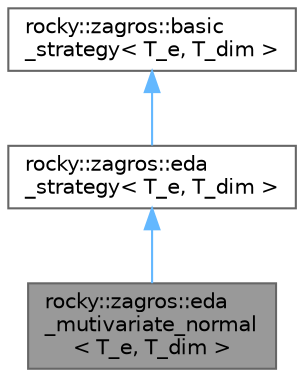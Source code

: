 digraph "rocky::zagros::eda_mutivariate_normal&lt; T_e, T_dim &gt;"
{
 // LATEX_PDF_SIZE
  bgcolor="transparent";
  edge [fontname=Helvetica,fontsize=10,labelfontname=Helvetica,labelfontsize=10];
  node [fontname=Helvetica,fontsize=10,shape=box,height=0.2,width=0.4];
  Node1 [label="rocky::zagros::eda\l_mutivariate_normal\l\< T_e, T_dim \>",height=0.2,width=0.4,color="gray40", fillcolor="grey60", style="filled", fontcolor="black",tooltip="estimating the distribution of solutions using eda"];
  Node2 -> Node1 [dir="back",color="steelblue1",style="solid"];
  Node2 [label="rocky::zagros::eda\l_strategy\< T_e, T_dim \>",height=0.2,width=0.4,color="gray40", fillcolor="white", style="filled",URL="$classrocky_1_1zagros_1_1eda__strategy.html",tooltip="Base class for estimation of distribution algorithms."];
  Node3 -> Node2 [dir="back",color="steelblue1",style="solid"];
  Node3 [label="rocky::zagros::basic\l_strategy\< T_e, T_dim \>",height=0.2,width=0.4,color="gray40", fillcolor="white", style="filled",URL="$classrocky_1_1zagros_1_1basic__strategy.html",tooltip="Interface for all strategies."];
}
